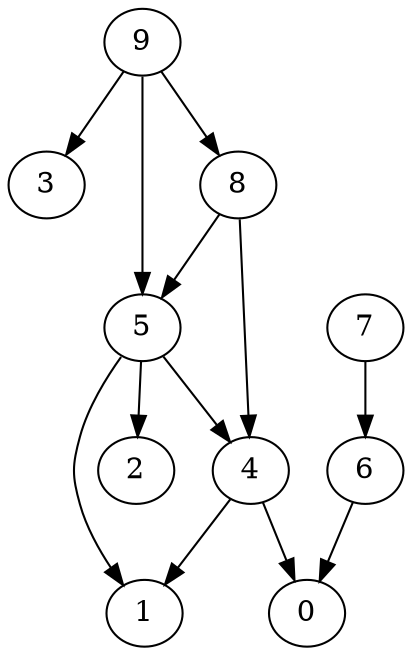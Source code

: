 digraph G {
  graph [splines=true overlap=false]
  node  [shape=ellipse, width=0.3, height=0.3]
  0 [label="0"];
  1 [label="1"];
  2 [label="2"];
  3 [label="3"];
  4 [label="4"];
  5 [label="5"];
  6 [label="6"];
  7 [label="7"];
  8 [label="8"];
  9 [label="9"];
  4 -> 0;
  4 -> 1;
  5 -> 1;
  5 -> 2;
  5 -> 4;
  6 -> 0;
  7 -> 6;
  8 -> 4;
  8 -> 5;
  9 -> 3;
  9 -> 5;
  9 -> 8;
}
